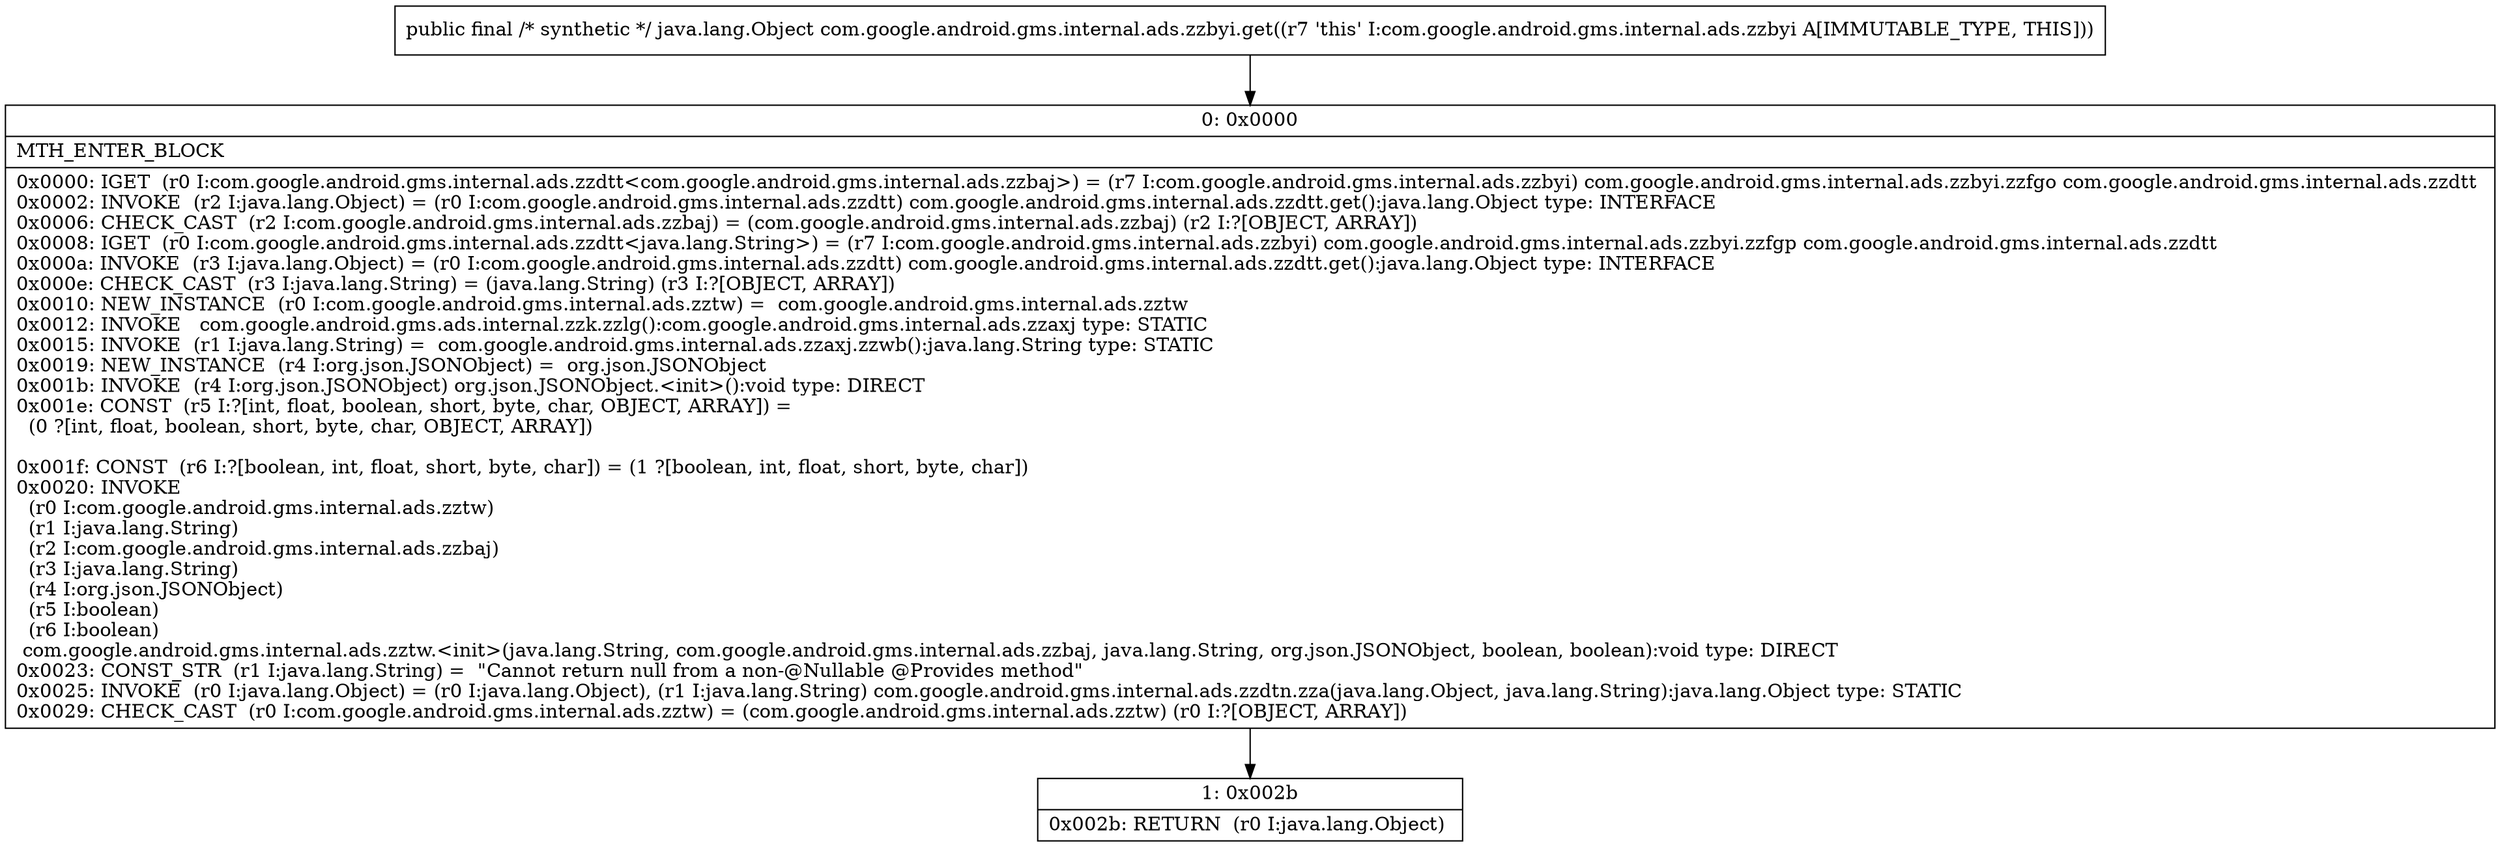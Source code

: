 digraph "CFG forcom.google.android.gms.internal.ads.zzbyi.get()Ljava\/lang\/Object;" {
Node_0 [shape=record,label="{0\:\ 0x0000|MTH_ENTER_BLOCK\l|0x0000: IGET  (r0 I:com.google.android.gms.internal.ads.zzdtt\<com.google.android.gms.internal.ads.zzbaj\>) = (r7 I:com.google.android.gms.internal.ads.zzbyi) com.google.android.gms.internal.ads.zzbyi.zzfgo com.google.android.gms.internal.ads.zzdtt \l0x0002: INVOKE  (r2 I:java.lang.Object) = (r0 I:com.google.android.gms.internal.ads.zzdtt) com.google.android.gms.internal.ads.zzdtt.get():java.lang.Object type: INTERFACE \l0x0006: CHECK_CAST  (r2 I:com.google.android.gms.internal.ads.zzbaj) = (com.google.android.gms.internal.ads.zzbaj) (r2 I:?[OBJECT, ARRAY]) \l0x0008: IGET  (r0 I:com.google.android.gms.internal.ads.zzdtt\<java.lang.String\>) = (r7 I:com.google.android.gms.internal.ads.zzbyi) com.google.android.gms.internal.ads.zzbyi.zzfgp com.google.android.gms.internal.ads.zzdtt \l0x000a: INVOKE  (r3 I:java.lang.Object) = (r0 I:com.google.android.gms.internal.ads.zzdtt) com.google.android.gms.internal.ads.zzdtt.get():java.lang.Object type: INTERFACE \l0x000e: CHECK_CAST  (r3 I:java.lang.String) = (java.lang.String) (r3 I:?[OBJECT, ARRAY]) \l0x0010: NEW_INSTANCE  (r0 I:com.google.android.gms.internal.ads.zztw) =  com.google.android.gms.internal.ads.zztw \l0x0012: INVOKE   com.google.android.gms.ads.internal.zzk.zzlg():com.google.android.gms.internal.ads.zzaxj type: STATIC \l0x0015: INVOKE  (r1 I:java.lang.String) =  com.google.android.gms.internal.ads.zzaxj.zzwb():java.lang.String type: STATIC \l0x0019: NEW_INSTANCE  (r4 I:org.json.JSONObject) =  org.json.JSONObject \l0x001b: INVOKE  (r4 I:org.json.JSONObject) org.json.JSONObject.\<init\>():void type: DIRECT \l0x001e: CONST  (r5 I:?[int, float, boolean, short, byte, char, OBJECT, ARRAY]) = \l  (0 ?[int, float, boolean, short, byte, char, OBJECT, ARRAY])\l \l0x001f: CONST  (r6 I:?[boolean, int, float, short, byte, char]) = (1 ?[boolean, int, float, short, byte, char]) \l0x0020: INVOKE  \l  (r0 I:com.google.android.gms.internal.ads.zztw)\l  (r1 I:java.lang.String)\l  (r2 I:com.google.android.gms.internal.ads.zzbaj)\l  (r3 I:java.lang.String)\l  (r4 I:org.json.JSONObject)\l  (r5 I:boolean)\l  (r6 I:boolean)\l com.google.android.gms.internal.ads.zztw.\<init\>(java.lang.String, com.google.android.gms.internal.ads.zzbaj, java.lang.String, org.json.JSONObject, boolean, boolean):void type: DIRECT \l0x0023: CONST_STR  (r1 I:java.lang.String) =  \"Cannot return null from a non\-@Nullable @Provides method\" \l0x0025: INVOKE  (r0 I:java.lang.Object) = (r0 I:java.lang.Object), (r1 I:java.lang.String) com.google.android.gms.internal.ads.zzdtn.zza(java.lang.Object, java.lang.String):java.lang.Object type: STATIC \l0x0029: CHECK_CAST  (r0 I:com.google.android.gms.internal.ads.zztw) = (com.google.android.gms.internal.ads.zztw) (r0 I:?[OBJECT, ARRAY]) \l}"];
Node_1 [shape=record,label="{1\:\ 0x002b|0x002b: RETURN  (r0 I:java.lang.Object) \l}"];
MethodNode[shape=record,label="{public final \/* synthetic *\/ java.lang.Object com.google.android.gms.internal.ads.zzbyi.get((r7 'this' I:com.google.android.gms.internal.ads.zzbyi A[IMMUTABLE_TYPE, THIS])) }"];
MethodNode -> Node_0;
Node_0 -> Node_1;
}

